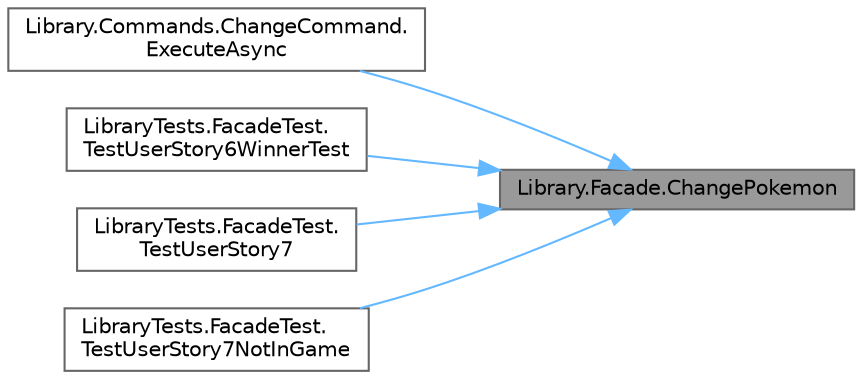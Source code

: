digraph "Library.Facade.ChangePokemon"
{
 // INTERACTIVE_SVG=YES
 // LATEX_PDF_SIZE
  bgcolor="transparent";
  edge [fontname=Helvetica,fontsize=10,labelfontname=Helvetica,labelfontsize=10];
  node [fontname=Helvetica,fontsize=10,shape=box,height=0.2,width=0.4];
  rankdir="RL";
  Node1 [id="Node000001",label="Library.Facade.ChangePokemon",height=0.2,width=0.4,color="gray40", fillcolor="grey60", style="filled", fontcolor="black",tooltip="Historia de usuario 7: Permite a un jugador activo cambiar su Pokemon actual durante su turno en una ..."];
  Node1 -> Node2 [id="edge1_Node000001_Node000002",dir="back",color="steelblue1",style="solid",tooltip=" "];
  Node2 [id="Node000002",label="Library.Commands.ChangeCommand.\lExecuteAsync",height=0.2,width=0.4,color="grey40", fillcolor="white", style="filled",URL="$classLibrary_1_1Commands_1_1ChangeCommand.html#a7fa738b2d7cc6f9c0aac78740e7be862",tooltip="Envía a la fachada un mensaje con el nombre del Pokemon que el jugador seleccionó para ser su nuevo P..."];
  Node1 -> Node3 [id="edge2_Node000001_Node000003",dir="back",color="steelblue1",style="solid",tooltip=" "];
  Node3 [id="Node000003",label="LibraryTests.FacadeTest.\lTestUserStory6WinnerTest",height=0.2,width=0.4,color="grey40", fillcolor="white", style="filled",URL="$classLibraryTests_1_1FacadeTest.html#aa848dbd02da950df82e2147a6a284abb",tooltip="Verifica que se muestre un mensaje indicando."];
  Node1 -> Node4 [id="edge3_Node000001_Node000004",dir="back",color="steelblue1",style="solid",tooltip=" "];
  Node4 [id="Node000004",label="LibraryTests.FacadeTest.\lTestUserStory7",height=0.2,width=0.4,color="grey40", fillcolor="white", style="filled",URL="$classLibraryTests_1_1FacadeTest.html#aadc312a366fe3e403d4e63671454031c",tooltip="Test de la historia de usuario 7."];
  Node1 -> Node5 [id="edge4_Node000001_Node000005",dir="back",color="steelblue1",style="solid",tooltip=" "];
  Node5 [id="Node000005",label="LibraryTests.FacadeTest.\lTestUserStory7NotInGame",height=0.2,width=0.4,color="grey40", fillcolor="white", style="filled",URL="$classLibraryTests_1_1FacadeTest.html#add57cb11e369fb7a1488cb5a855a0dda",tooltip="Verifica que se muestra un mensaje de error si un jugador intenta cambiar su Pokemon activo sin estar..."];
}
